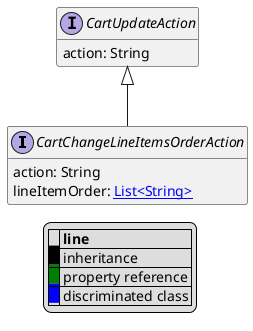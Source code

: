 @startuml

hide empty fields
hide empty methods
legend
|= |= line |
|<back:black>   </back>| inheritance |
|<back:green>   </back>| property reference |
|<back:blue>   </back>| discriminated class |
endlegend
interface CartChangeLineItemsOrderAction [[CartChangeLineItemsOrderAction.svg]] extends CartUpdateAction {
    action: String
    lineItemOrder: [[String.svg List<String>]]
}
interface CartUpdateAction [[CartUpdateAction.svg]]  {
    action: String
}





@enduml
